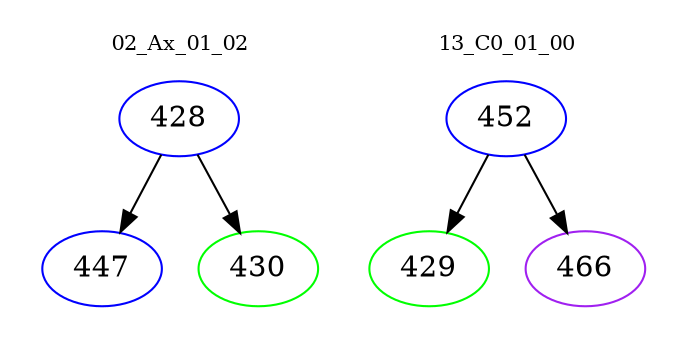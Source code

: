 digraph{
subgraph cluster_0 {
color = white
label = "02_Ax_01_02";
fontsize=10;
T0_428 [label="428", color="blue"]
T0_428 -> T0_447 [color="black"]
T0_447 [label="447", color="blue"]
T0_428 -> T0_430 [color="black"]
T0_430 [label="430", color="green"]
}
subgraph cluster_1 {
color = white
label = "13_C0_01_00";
fontsize=10;
T1_452 [label="452", color="blue"]
T1_452 -> T1_429 [color="black"]
T1_429 [label="429", color="green"]
T1_452 -> T1_466 [color="black"]
T1_466 [label="466", color="purple"]
}
}
